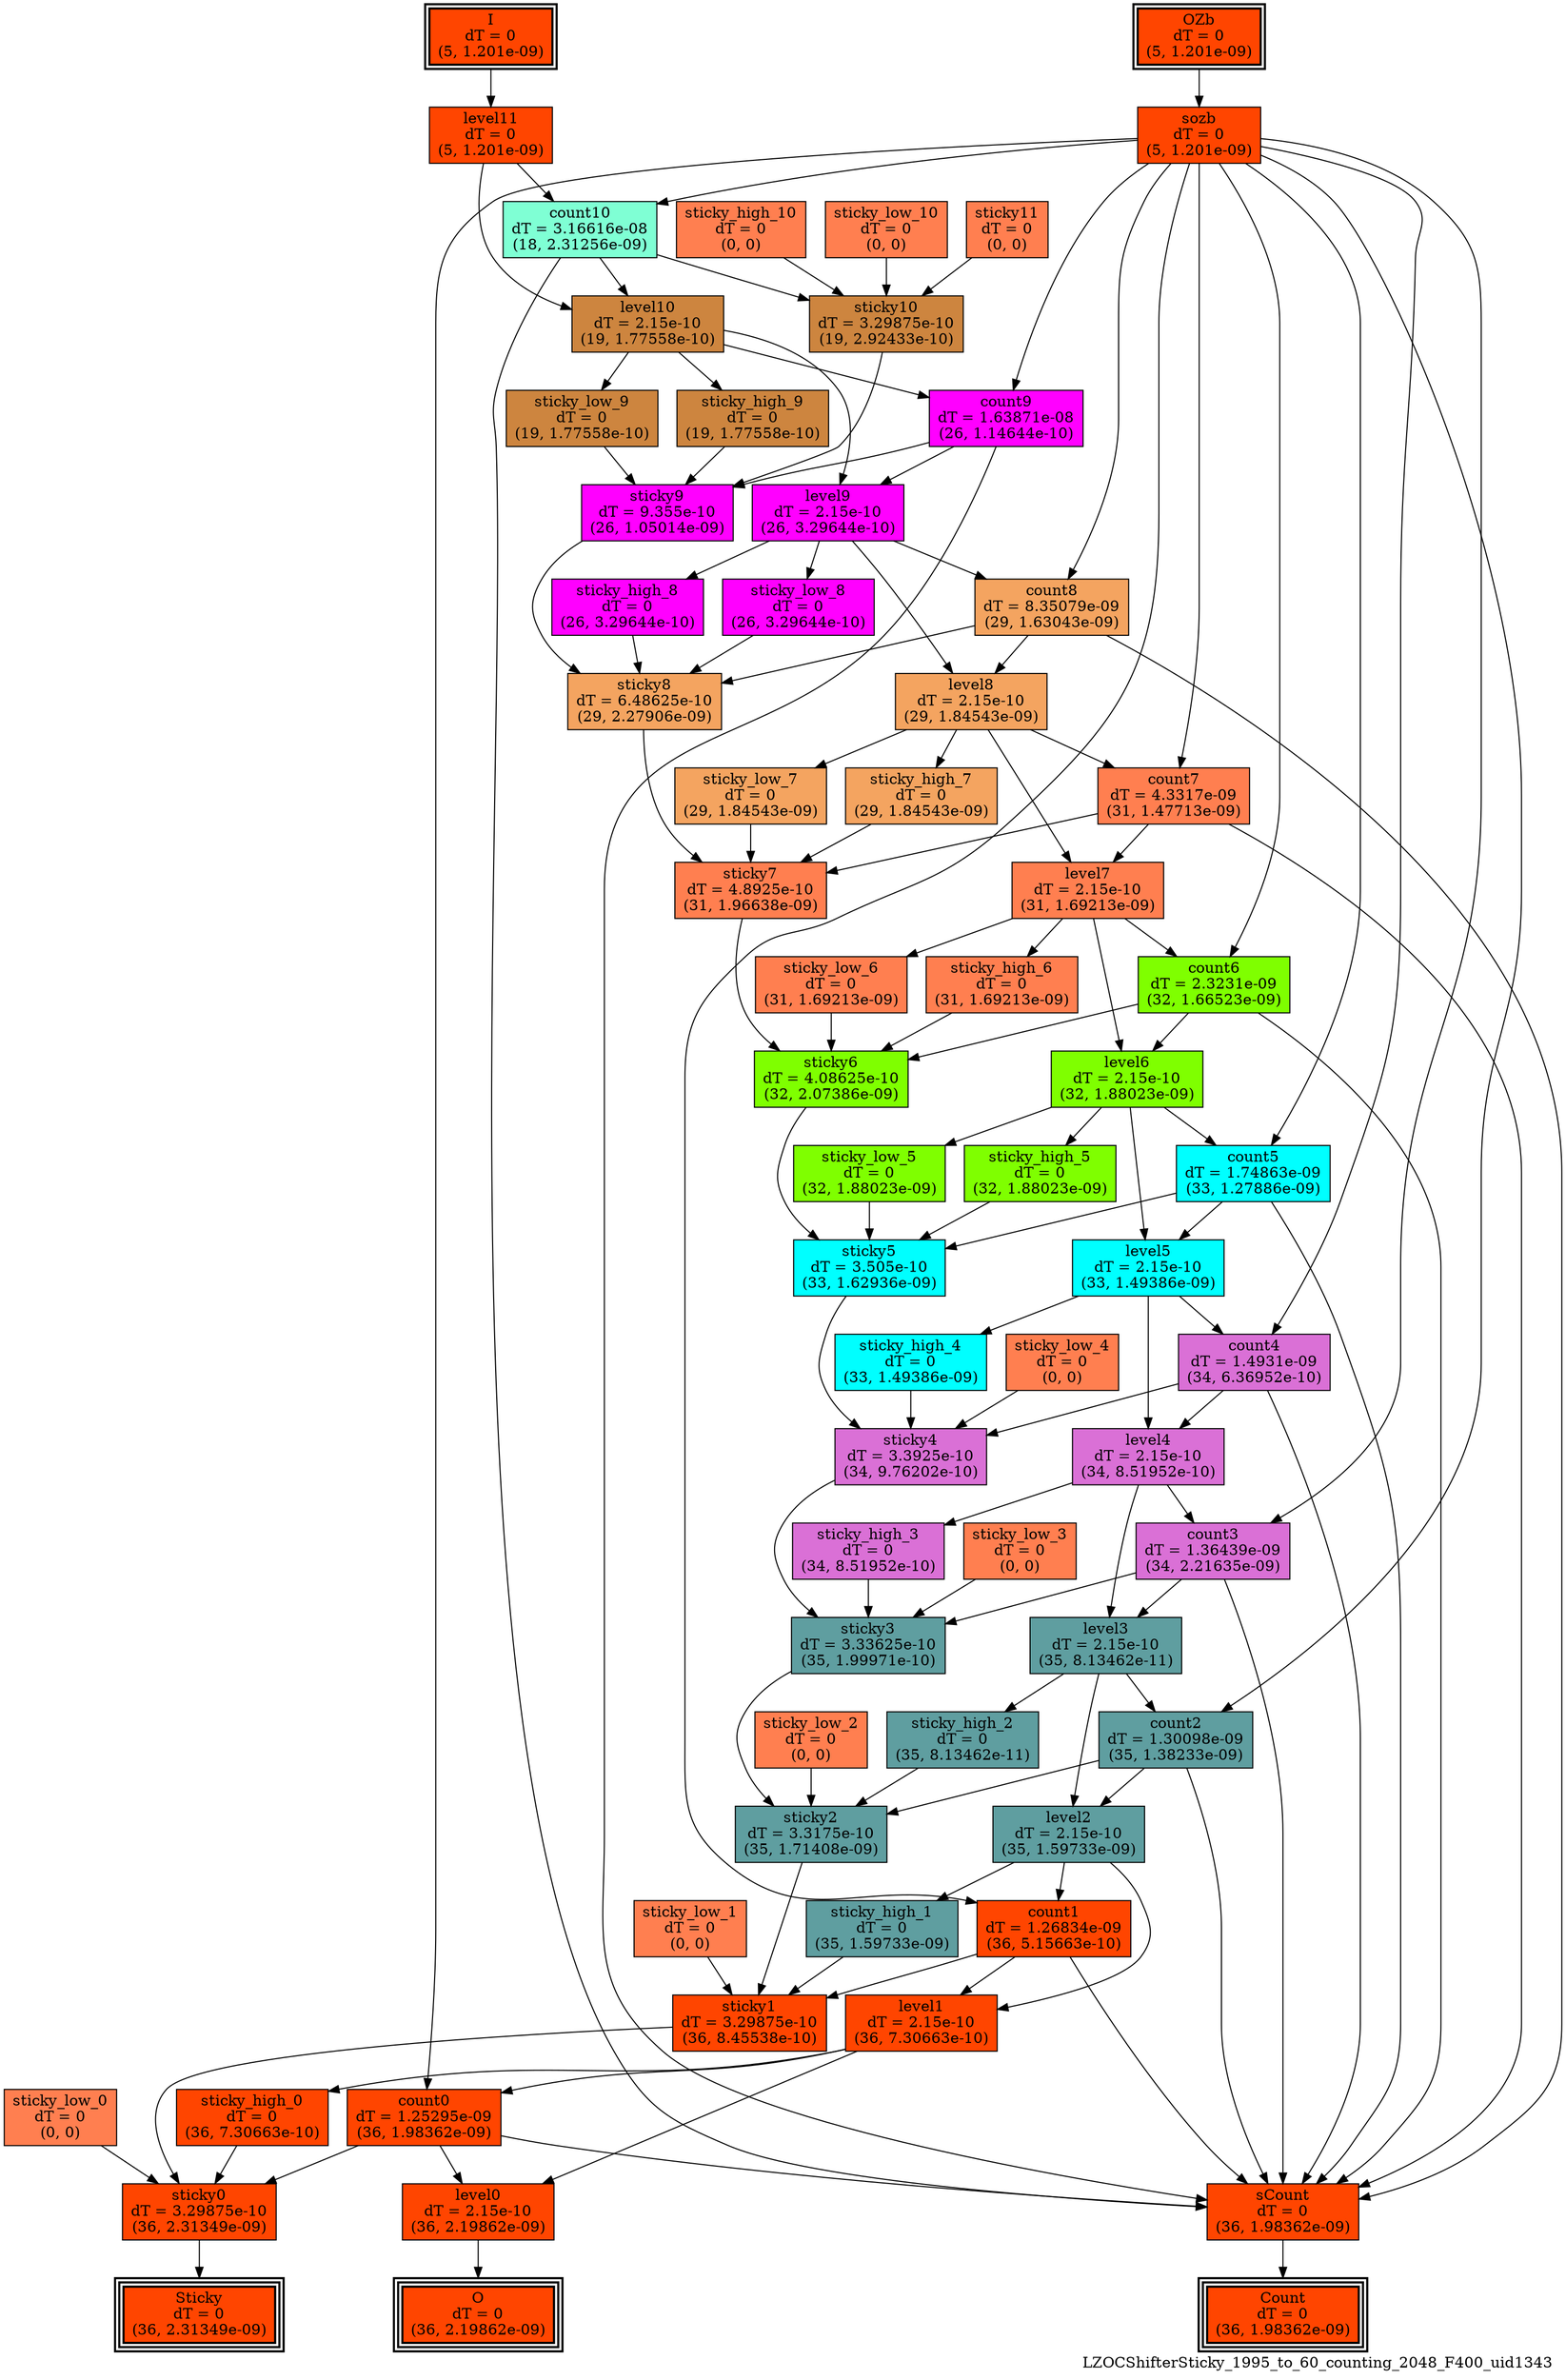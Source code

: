 digraph LZOCShifterSticky_1995_to_60_counting_2048_F400_uid1343
{
	//graph drawing options
	label=LZOCShifterSticky_1995_to_60_counting_2048_F400_uid1343;
	labelloc=bottom;
	labeljust=right;
	ratio=auto;
	nodesep=0.25;
	ranksep=0.5;

	//input/output signals of operator LZOCShifterSticky_1995_to_60_counting_2048_F400_uid1343
	I__LZOCShifterSticky_1995_to_60_counting_2048_F400_uid1343 [ label="I\ndT = 0\n(5, 1.201e-09)", shape=box, color=black, style="bold, filled", fillcolor=orangered, peripheries=2 ];
	OZb__LZOCShifterSticky_1995_to_60_counting_2048_F400_uid1343 [ label="OZb\ndT = 0\n(5, 1.201e-09)", shape=box, color=black, style="bold, filled", fillcolor=orangered, peripheries=2 ];
	Count__LZOCShifterSticky_1995_to_60_counting_2048_F400_uid1343 [ label="Count\ndT = 0\n(36, 1.98362e-09)", shape=box, color=black, style="bold, filled", fillcolor=orangered, peripheries=3 ];
	O__LZOCShifterSticky_1995_to_60_counting_2048_F400_uid1343 [ label="O\ndT = 0\n(36, 2.19862e-09)", shape=box, color=black, style="bold, filled", fillcolor=orangered, peripheries=3 ];
	Sticky__LZOCShifterSticky_1995_to_60_counting_2048_F400_uid1343 [ label="Sticky\ndT = 0\n(36, 2.31349e-09)", shape=box, color=black, style="bold, filled", fillcolor=orangered, peripheries=3 ];
	{rank=same I__LZOCShifterSticky_1995_to_60_counting_2048_F400_uid1343, OZb__LZOCShifterSticky_1995_to_60_counting_2048_F400_uid1343};
	{rank=same Count__LZOCShifterSticky_1995_to_60_counting_2048_F400_uid1343, O__LZOCShifterSticky_1995_to_60_counting_2048_F400_uid1343, Sticky__LZOCShifterSticky_1995_to_60_counting_2048_F400_uid1343};
	//internal signals of operator LZOCShifterSticky_1995_to_60_counting_2048_F400_uid1343
	level11__LZOCShifterSticky_1995_to_60_counting_2048_F400_uid1343 [ label="level11\ndT = 0\n(5, 1.201e-09)", shape=box, color=black, style=filled, fillcolor=orangered, peripheries=1 ];
	sozb__LZOCShifterSticky_1995_to_60_counting_2048_F400_uid1343 [ label="sozb\ndT = 0\n(5, 1.201e-09)", shape=box, color=black, style=filled, fillcolor=orangered, peripheries=1 ];
	sticky11__LZOCShifterSticky_1995_to_60_counting_2048_F400_uid1343 [ label="sticky11\ndT = 0\n(0, 0)", shape=box, color=black, style=filled, fillcolor=coral, peripheries=1 ];
	count10__LZOCShifterSticky_1995_to_60_counting_2048_F400_uid1343 [ label="count10\ndT = 3.16616e-08\n(18, 2.31256e-09)", shape=box, color=black, style=filled, fillcolor=aquamarine, peripheries=1 ];
	level10__LZOCShifterSticky_1995_to_60_counting_2048_F400_uid1343 [ label="level10\ndT = 2.15e-10\n(19, 1.77558e-10)", shape=box, color=black, style=filled, fillcolor=peru, peripheries=1 ];
	sticky_high_10__LZOCShifterSticky_1995_to_60_counting_2048_F400_uid1343 [ label="sticky_high_10\ndT = 0\n(0, 0)", shape=box, color=black, style=filled, fillcolor=coral, peripheries=1 ];
	sticky_low_10__LZOCShifterSticky_1995_to_60_counting_2048_F400_uid1343 [ label="sticky_low_10\ndT = 0\n(0, 0)", shape=box, color=black, style=filled, fillcolor=coral, peripheries=1 ];
	sticky10__LZOCShifterSticky_1995_to_60_counting_2048_F400_uid1343 [ label="sticky10\ndT = 3.29875e-10\n(19, 2.92433e-10)", shape=box, color=black, style=filled, fillcolor=peru, peripheries=1 ];
	count9__LZOCShifterSticky_1995_to_60_counting_2048_F400_uid1343 [ label="count9\ndT = 1.63871e-08\n(26, 1.14644e-10)", shape=box, color=black, style=filled, fillcolor=magenta, peripheries=1 ];
	level9__LZOCShifterSticky_1995_to_60_counting_2048_F400_uid1343 [ label="level9\ndT = 2.15e-10\n(26, 3.29644e-10)", shape=box, color=black, style=filled, fillcolor=magenta, peripheries=1 ];
	sticky_high_9__LZOCShifterSticky_1995_to_60_counting_2048_F400_uid1343 [ label="sticky_high_9\ndT = 0\n(19, 1.77558e-10)", shape=box, color=black, style=filled, fillcolor=peru, peripheries=1 ];
	sticky_low_9__LZOCShifterSticky_1995_to_60_counting_2048_F400_uid1343 [ label="sticky_low_9\ndT = 0\n(19, 1.77558e-10)", shape=box, color=black, style=filled, fillcolor=peru, peripheries=1 ];
	sticky9__LZOCShifterSticky_1995_to_60_counting_2048_F400_uid1343 [ label="sticky9\ndT = 9.355e-10\n(26, 1.05014e-09)", shape=box, color=black, style=filled, fillcolor=magenta, peripheries=1 ];
	count8__LZOCShifterSticky_1995_to_60_counting_2048_F400_uid1343 [ label="count8\ndT = 8.35079e-09\n(29, 1.63043e-09)", shape=box, color=black, style=filled, fillcolor=sandybrown, peripheries=1 ];
	level8__LZOCShifterSticky_1995_to_60_counting_2048_F400_uid1343 [ label="level8\ndT = 2.15e-10\n(29, 1.84543e-09)", shape=box, color=black, style=filled, fillcolor=sandybrown, peripheries=1 ];
	sticky_high_8__LZOCShifterSticky_1995_to_60_counting_2048_F400_uid1343 [ label="sticky_high_8\ndT = 0\n(26, 3.29644e-10)", shape=box, color=black, style=filled, fillcolor=magenta, peripheries=1 ];
	sticky_low_8__LZOCShifterSticky_1995_to_60_counting_2048_F400_uid1343 [ label="sticky_low_8\ndT = 0\n(26, 3.29644e-10)", shape=box, color=black, style=filled, fillcolor=magenta, peripheries=1 ];
	sticky8__LZOCShifterSticky_1995_to_60_counting_2048_F400_uid1343 [ label="sticky8\ndT = 6.48625e-10\n(29, 2.27906e-09)", shape=box, color=black, style=filled, fillcolor=sandybrown, peripheries=1 ];
	count7__LZOCShifterSticky_1995_to_60_counting_2048_F400_uid1343 [ label="count7\ndT = 4.3317e-09\n(31, 1.47713e-09)", shape=box, color=black, style=filled, fillcolor=coral, peripheries=1 ];
	level7__LZOCShifterSticky_1995_to_60_counting_2048_F400_uid1343 [ label="level7\ndT = 2.15e-10\n(31, 1.69213e-09)", shape=box, color=black, style=filled, fillcolor=coral, peripheries=1 ];
	sticky_high_7__LZOCShifterSticky_1995_to_60_counting_2048_F400_uid1343 [ label="sticky_high_7\ndT = 0\n(29, 1.84543e-09)", shape=box, color=black, style=filled, fillcolor=sandybrown, peripheries=1 ];
	sticky_low_7__LZOCShifterSticky_1995_to_60_counting_2048_F400_uid1343 [ label="sticky_low_7\ndT = 0\n(29, 1.84543e-09)", shape=box, color=black, style=filled, fillcolor=sandybrown, peripheries=1 ];
	sticky7__LZOCShifterSticky_1995_to_60_counting_2048_F400_uid1343 [ label="sticky7\ndT = 4.8925e-10\n(31, 1.96638e-09)", shape=box, color=black, style=filled, fillcolor=coral, peripheries=1 ];
	count6__LZOCShifterSticky_1995_to_60_counting_2048_F400_uid1343 [ label="count6\ndT = 2.3231e-09\n(32, 1.66523e-09)", shape=box, color=black, style=filled, fillcolor=chartreuse, peripheries=1 ];
	level6__LZOCShifterSticky_1995_to_60_counting_2048_F400_uid1343 [ label="level6\ndT = 2.15e-10\n(32, 1.88023e-09)", shape=box, color=black, style=filled, fillcolor=chartreuse, peripheries=1 ];
	sticky_high_6__LZOCShifterSticky_1995_to_60_counting_2048_F400_uid1343 [ label="sticky_high_6\ndT = 0\n(31, 1.69213e-09)", shape=box, color=black, style=filled, fillcolor=coral, peripheries=1 ];
	sticky_low_6__LZOCShifterSticky_1995_to_60_counting_2048_F400_uid1343 [ label="sticky_low_6\ndT = 0\n(31, 1.69213e-09)", shape=box, color=black, style=filled, fillcolor=coral, peripheries=1 ];
	sticky6__LZOCShifterSticky_1995_to_60_counting_2048_F400_uid1343 [ label="sticky6\ndT = 4.08625e-10\n(32, 2.07386e-09)", shape=box, color=black, style=filled, fillcolor=chartreuse, peripheries=1 ];
	count5__LZOCShifterSticky_1995_to_60_counting_2048_F400_uid1343 [ label="count5\ndT = 1.74863e-09\n(33, 1.27886e-09)", shape=box, color=black, style=filled, fillcolor=cyan, peripheries=1 ];
	level5__LZOCShifterSticky_1995_to_60_counting_2048_F400_uid1343 [ label="level5\ndT = 2.15e-10\n(33, 1.49386e-09)", shape=box, color=black, style=filled, fillcolor=cyan, peripheries=1 ];
	sticky_high_5__LZOCShifterSticky_1995_to_60_counting_2048_F400_uid1343 [ label="sticky_high_5\ndT = 0\n(32, 1.88023e-09)", shape=box, color=black, style=filled, fillcolor=chartreuse, peripheries=1 ];
	sticky_low_5__LZOCShifterSticky_1995_to_60_counting_2048_F400_uid1343 [ label="sticky_low_5\ndT = 0\n(32, 1.88023e-09)", shape=box, color=black, style=filled, fillcolor=chartreuse, peripheries=1 ];
	sticky5__LZOCShifterSticky_1995_to_60_counting_2048_F400_uid1343 [ label="sticky5\ndT = 3.505e-10\n(33, 1.62936e-09)", shape=box, color=black, style=filled, fillcolor=cyan, peripheries=1 ];
	count4__LZOCShifterSticky_1995_to_60_counting_2048_F400_uid1343 [ label="count4\ndT = 1.4931e-09\n(34, 6.36952e-10)", shape=box, color=black, style=filled, fillcolor=orchid, peripheries=1 ];
	level4__LZOCShifterSticky_1995_to_60_counting_2048_F400_uid1343 [ label="level4\ndT = 2.15e-10\n(34, 8.51952e-10)", shape=box, color=black, style=filled, fillcolor=orchid, peripheries=1 ];
	sticky_high_4__LZOCShifterSticky_1995_to_60_counting_2048_F400_uid1343 [ label="sticky_high_4\ndT = 0\n(33, 1.49386e-09)", shape=box, color=black, style=filled, fillcolor=cyan, peripheries=1 ];
	sticky_low_4__LZOCShifterSticky_1995_to_60_counting_2048_F400_uid1343 [ label="sticky_low_4\ndT = 0\n(0, 0)", shape=box, color=black, style=filled, fillcolor=coral, peripheries=1 ];
	sticky4__LZOCShifterSticky_1995_to_60_counting_2048_F400_uid1343 [ label="sticky4\ndT = 3.3925e-10\n(34, 9.76202e-10)", shape=box, color=black, style=filled, fillcolor=orchid, peripheries=1 ];
	count3__LZOCShifterSticky_1995_to_60_counting_2048_F400_uid1343 [ label="count3\ndT = 1.36439e-09\n(34, 2.21635e-09)", shape=box, color=black, style=filled, fillcolor=orchid, peripheries=1 ];
	level3__LZOCShifterSticky_1995_to_60_counting_2048_F400_uid1343 [ label="level3\ndT = 2.15e-10\n(35, 8.13462e-11)", shape=box, color=black, style=filled, fillcolor=cadetblue, peripheries=1 ];
	sticky_high_3__LZOCShifterSticky_1995_to_60_counting_2048_F400_uid1343 [ label="sticky_high_3\ndT = 0\n(34, 8.51952e-10)", shape=box, color=black, style=filled, fillcolor=orchid, peripheries=1 ];
	sticky_low_3__LZOCShifterSticky_1995_to_60_counting_2048_F400_uid1343 [ label="sticky_low_3\ndT = 0\n(0, 0)", shape=box, color=black, style=filled, fillcolor=coral, peripheries=1 ];
	sticky3__LZOCShifterSticky_1995_to_60_counting_2048_F400_uid1343 [ label="sticky3\ndT = 3.33625e-10\n(35, 1.99971e-10)", shape=box, color=black, style=filled, fillcolor=cadetblue, peripheries=1 ];
	count2__LZOCShifterSticky_1995_to_60_counting_2048_F400_uid1343 [ label="count2\ndT = 1.30098e-09\n(35, 1.38233e-09)", shape=box, color=black, style=filled, fillcolor=cadetblue, peripheries=1 ];
	level2__LZOCShifterSticky_1995_to_60_counting_2048_F400_uid1343 [ label="level2\ndT = 2.15e-10\n(35, 1.59733e-09)", shape=box, color=black, style=filled, fillcolor=cadetblue, peripheries=1 ];
	sticky_high_2__LZOCShifterSticky_1995_to_60_counting_2048_F400_uid1343 [ label="sticky_high_2\ndT = 0\n(35, 8.13462e-11)", shape=box, color=black, style=filled, fillcolor=cadetblue, peripheries=1 ];
	sticky_low_2__LZOCShifterSticky_1995_to_60_counting_2048_F400_uid1343 [ label="sticky_low_2\ndT = 0\n(0, 0)", shape=box, color=black, style=filled, fillcolor=coral, peripheries=1 ];
	sticky2__LZOCShifterSticky_1995_to_60_counting_2048_F400_uid1343 [ label="sticky2\ndT = 3.3175e-10\n(35, 1.71408e-09)", shape=box, color=black, style=filled, fillcolor=cadetblue, peripheries=1 ];
	count1__LZOCShifterSticky_1995_to_60_counting_2048_F400_uid1343 [ label="count1\ndT = 1.26834e-09\n(36, 5.15663e-10)", shape=box, color=black, style=filled, fillcolor=orangered, peripheries=1 ];
	level1__LZOCShifterSticky_1995_to_60_counting_2048_F400_uid1343 [ label="level1\ndT = 2.15e-10\n(36, 7.30663e-10)", shape=box, color=black, style=filled, fillcolor=orangered, peripheries=1 ];
	sticky_high_1__LZOCShifterSticky_1995_to_60_counting_2048_F400_uid1343 [ label="sticky_high_1\ndT = 0\n(35, 1.59733e-09)", shape=box, color=black, style=filled, fillcolor=cadetblue, peripheries=1 ];
	sticky_low_1__LZOCShifterSticky_1995_to_60_counting_2048_F400_uid1343 [ label="sticky_low_1\ndT = 0\n(0, 0)", shape=box, color=black, style=filled, fillcolor=coral, peripheries=1 ];
	sticky1__LZOCShifterSticky_1995_to_60_counting_2048_F400_uid1343 [ label="sticky1\ndT = 3.29875e-10\n(36, 8.45538e-10)", shape=box, color=black, style=filled, fillcolor=orangered, peripheries=1 ];
	count0__LZOCShifterSticky_1995_to_60_counting_2048_F400_uid1343 [ label="count0\ndT = 1.25295e-09\n(36, 1.98362e-09)", shape=box, color=black, style=filled, fillcolor=orangered, peripheries=1 ];
	level0__LZOCShifterSticky_1995_to_60_counting_2048_F400_uid1343 [ label="level0\ndT = 2.15e-10\n(36, 2.19862e-09)", shape=box, color=black, style=filled, fillcolor=orangered, peripheries=1 ];
	sticky_high_0__LZOCShifterSticky_1995_to_60_counting_2048_F400_uid1343 [ label="sticky_high_0\ndT = 0\n(36, 7.30663e-10)", shape=box, color=black, style=filled, fillcolor=orangered, peripheries=1 ];
	sticky_low_0__LZOCShifterSticky_1995_to_60_counting_2048_F400_uid1343 [ label="sticky_low_0\ndT = 0\n(0, 0)", shape=box, color=black, style=filled, fillcolor=coral, peripheries=1 ];
	sticky0__LZOCShifterSticky_1995_to_60_counting_2048_F400_uid1343 [ label="sticky0\ndT = 3.29875e-10\n(36, 2.31349e-09)", shape=box, color=black, style=filled, fillcolor=orangered, peripheries=1 ];
	sCount__LZOCShifterSticky_1995_to_60_counting_2048_F400_uid1343 [ label="sCount\ndT = 0\n(36, 1.98362e-09)", shape=box, color=black, style=filled, fillcolor=orangered, peripheries=1 ];

	//subcomponents of operator LZOCShifterSticky_1995_to_60_counting_2048_F400_uid1343

	//input and internal signal connections of operator LZOCShifterSticky_1995_to_60_counting_2048_F400_uid1343
	I__LZOCShifterSticky_1995_to_60_counting_2048_F400_uid1343 -> level11__LZOCShifterSticky_1995_to_60_counting_2048_F400_uid1343 [ arrowhead=normal, arrowsize=1.0, arrowtail=normal, color=black, dir=forward  ];
	OZb__LZOCShifterSticky_1995_to_60_counting_2048_F400_uid1343 -> sozb__LZOCShifterSticky_1995_to_60_counting_2048_F400_uid1343 [ arrowhead=normal, arrowsize=1.0, arrowtail=normal, color=black, dir=forward  ];
	level11__LZOCShifterSticky_1995_to_60_counting_2048_F400_uid1343 -> count10__LZOCShifterSticky_1995_to_60_counting_2048_F400_uid1343 [ arrowhead=normal, arrowsize=1.0, arrowtail=normal, color=black, dir=forward  ];
	level11__LZOCShifterSticky_1995_to_60_counting_2048_F400_uid1343 -> level10__LZOCShifterSticky_1995_to_60_counting_2048_F400_uid1343 [ arrowhead=normal, arrowsize=1.0, arrowtail=normal, color=black, dir=forward  ];
	sozb__LZOCShifterSticky_1995_to_60_counting_2048_F400_uid1343 -> count10__LZOCShifterSticky_1995_to_60_counting_2048_F400_uid1343 [ arrowhead=normal, arrowsize=1.0, arrowtail=normal, color=black, dir=forward  ];
	sozb__LZOCShifterSticky_1995_to_60_counting_2048_F400_uid1343 -> count9__LZOCShifterSticky_1995_to_60_counting_2048_F400_uid1343 [ arrowhead=normal, arrowsize=1.0, arrowtail=normal, color=black, dir=forward  ];
	sozb__LZOCShifterSticky_1995_to_60_counting_2048_F400_uid1343 -> count8__LZOCShifterSticky_1995_to_60_counting_2048_F400_uid1343 [ arrowhead=normal, arrowsize=1.0, arrowtail=normal, color=black, dir=forward  ];
	sozb__LZOCShifterSticky_1995_to_60_counting_2048_F400_uid1343 -> count7__LZOCShifterSticky_1995_to_60_counting_2048_F400_uid1343 [ arrowhead=normal, arrowsize=1.0, arrowtail=normal, color=black, dir=forward  ];
	sozb__LZOCShifterSticky_1995_to_60_counting_2048_F400_uid1343 -> count6__LZOCShifterSticky_1995_to_60_counting_2048_F400_uid1343 [ arrowhead=normal, arrowsize=1.0, arrowtail=normal, color=black, dir=forward  ];
	sozb__LZOCShifterSticky_1995_to_60_counting_2048_F400_uid1343 -> count5__LZOCShifterSticky_1995_to_60_counting_2048_F400_uid1343 [ arrowhead=normal, arrowsize=1.0, arrowtail=normal, color=black, dir=forward  ];
	sozb__LZOCShifterSticky_1995_to_60_counting_2048_F400_uid1343 -> count4__LZOCShifterSticky_1995_to_60_counting_2048_F400_uid1343 [ arrowhead=normal, arrowsize=1.0, arrowtail=normal, color=black, dir=forward  ];
	sozb__LZOCShifterSticky_1995_to_60_counting_2048_F400_uid1343 -> count3__LZOCShifterSticky_1995_to_60_counting_2048_F400_uid1343 [ arrowhead=normal, arrowsize=1.0, arrowtail=normal, color=black, dir=forward  ];
	sozb__LZOCShifterSticky_1995_to_60_counting_2048_F400_uid1343 -> count2__LZOCShifterSticky_1995_to_60_counting_2048_F400_uid1343 [ arrowhead=normal, arrowsize=1.0, arrowtail=normal, color=black, dir=forward  ];
	sozb__LZOCShifterSticky_1995_to_60_counting_2048_F400_uid1343 -> count1__LZOCShifterSticky_1995_to_60_counting_2048_F400_uid1343 [ arrowhead=normal, arrowsize=1.0, arrowtail=normal, color=black, dir=forward  ];
	sozb__LZOCShifterSticky_1995_to_60_counting_2048_F400_uid1343 -> count0__LZOCShifterSticky_1995_to_60_counting_2048_F400_uid1343 [ arrowhead=normal, arrowsize=1.0, arrowtail=normal, color=black, dir=forward  ];
	sticky11__LZOCShifterSticky_1995_to_60_counting_2048_F400_uid1343 -> sticky10__LZOCShifterSticky_1995_to_60_counting_2048_F400_uid1343 [ arrowhead=normal, arrowsize=1.0, arrowtail=normal, color=black, dir=forward  ];
	count10__LZOCShifterSticky_1995_to_60_counting_2048_F400_uid1343 -> level10__LZOCShifterSticky_1995_to_60_counting_2048_F400_uid1343 [ arrowhead=normal, arrowsize=1.0, arrowtail=normal, color=black, dir=forward  ];
	count10__LZOCShifterSticky_1995_to_60_counting_2048_F400_uid1343 -> sticky10__LZOCShifterSticky_1995_to_60_counting_2048_F400_uid1343 [ arrowhead=normal, arrowsize=1.0, arrowtail=normal, color=black, dir=forward  ];
	count10__LZOCShifterSticky_1995_to_60_counting_2048_F400_uid1343 -> sCount__LZOCShifterSticky_1995_to_60_counting_2048_F400_uid1343 [ arrowhead=normal, arrowsize=1.0, arrowtail=normal, color=black, dir=forward  ];
	level10__LZOCShifterSticky_1995_to_60_counting_2048_F400_uid1343 -> count9__LZOCShifterSticky_1995_to_60_counting_2048_F400_uid1343 [ arrowhead=normal, arrowsize=1.0, arrowtail=normal, color=black, dir=forward  ];
	level10__LZOCShifterSticky_1995_to_60_counting_2048_F400_uid1343 -> level9__LZOCShifterSticky_1995_to_60_counting_2048_F400_uid1343 [ arrowhead=normal, arrowsize=1.0, arrowtail=normal, color=black, dir=forward  ];
	level10__LZOCShifterSticky_1995_to_60_counting_2048_F400_uid1343 -> sticky_high_9__LZOCShifterSticky_1995_to_60_counting_2048_F400_uid1343 [ arrowhead=normal, arrowsize=1.0, arrowtail=normal, color=black, dir=forward  ];
	level10__LZOCShifterSticky_1995_to_60_counting_2048_F400_uid1343 -> sticky_low_9__LZOCShifterSticky_1995_to_60_counting_2048_F400_uid1343 [ arrowhead=normal, arrowsize=1.0, arrowtail=normal, color=black, dir=forward  ];
	sticky_high_10__LZOCShifterSticky_1995_to_60_counting_2048_F400_uid1343 -> sticky10__LZOCShifterSticky_1995_to_60_counting_2048_F400_uid1343 [ arrowhead=normal, arrowsize=1.0, arrowtail=normal, color=black, dir=forward  ];
	sticky_low_10__LZOCShifterSticky_1995_to_60_counting_2048_F400_uid1343 -> sticky10__LZOCShifterSticky_1995_to_60_counting_2048_F400_uid1343 [ arrowhead=normal, arrowsize=1.0, arrowtail=normal, color=black, dir=forward  ];
	sticky10__LZOCShifterSticky_1995_to_60_counting_2048_F400_uid1343 -> sticky9__LZOCShifterSticky_1995_to_60_counting_2048_F400_uid1343 [ arrowhead=normal, arrowsize=1.0, arrowtail=normal, color=black, dir=forward  ];
	count9__LZOCShifterSticky_1995_to_60_counting_2048_F400_uid1343 -> level9__LZOCShifterSticky_1995_to_60_counting_2048_F400_uid1343 [ arrowhead=normal, arrowsize=1.0, arrowtail=normal, color=black, dir=forward  ];
	count9__LZOCShifterSticky_1995_to_60_counting_2048_F400_uid1343 -> sticky9__LZOCShifterSticky_1995_to_60_counting_2048_F400_uid1343 [ arrowhead=normal, arrowsize=1.0, arrowtail=normal, color=black, dir=forward  ];
	count9__LZOCShifterSticky_1995_to_60_counting_2048_F400_uid1343 -> sCount__LZOCShifterSticky_1995_to_60_counting_2048_F400_uid1343 [ arrowhead=normal, arrowsize=1.0, arrowtail=normal, color=black, dir=forward  ];
	level9__LZOCShifterSticky_1995_to_60_counting_2048_F400_uid1343 -> count8__LZOCShifterSticky_1995_to_60_counting_2048_F400_uid1343 [ arrowhead=normal, arrowsize=1.0, arrowtail=normal, color=black, dir=forward  ];
	level9__LZOCShifterSticky_1995_to_60_counting_2048_F400_uid1343 -> level8__LZOCShifterSticky_1995_to_60_counting_2048_F400_uid1343 [ arrowhead=normal, arrowsize=1.0, arrowtail=normal, color=black, dir=forward  ];
	level9__LZOCShifterSticky_1995_to_60_counting_2048_F400_uid1343 -> sticky_high_8__LZOCShifterSticky_1995_to_60_counting_2048_F400_uid1343 [ arrowhead=normal, arrowsize=1.0, arrowtail=normal, color=black, dir=forward  ];
	level9__LZOCShifterSticky_1995_to_60_counting_2048_F400_uid1343 -> sticky_low_8__LZOCShifterSticky_1995_to_60_counting_2048_F400_uid1343 [ arrowhead=normal, arrowsize=1.0, arrowtail=normal, color=black, dir=forward  ];
	sticky_high_9__LZOCShifterSticky_1995_to_60_counting_2048_F400_uid1343 -> sticky9__LZOCShifterSticky_1995_to_60_counting_2048_F400_uid1343 [ arrowhead=normal, arrowsize=1.0, arrowtail=normal, color=black, dir=forward  ];
	sticky_low_9__LZOCShifterSticky_1995_to_60_counting_2048_F400_uid1343 -> sticky9__LZOCShifterSticky_1995_to_60_counting_2048_F400_uid1343 [ arrowhead=normal, arrowsize=1.0, arrowtail=normal, color=black, dir=forward  ];
	sticky9__LZOCShifterSticky_1995_to_60_counting_2048_F400_uid1343 -> sticky8__LZOCShifterSticky_1995_to_60_counting_2048_F400_uid1343 [ arrowhead=normal, arrowsize=1.0, arrowtail=normal, color=black, dir=forward  ];
	count8__LZOCShifterSticky_1995_to_60_counting_2048_F400_uid1343 -> level8__LZOCShifterSticky_1995_to_60_counting_2048_F400_uid1343 [ arrowhead=normal, arrowsize=1.0, arrowtail=normal, color=black, dir=forward  ];
	count8__LZOCShifterSticky_1995_to_60_counting_2048_F400_uid1343 -> sticky8__LZOCShifterSticky_1995_to_60_counting_2048_F400_uid1343 [ arrowhead=normal, arrowsize=1.0, arrowtail=normal, color=black, dir=forward  ];
	count8__LZOCShifterSticky_1995_to_60_counting_2048_F400_uid1343 -> sCount__LZOCShifterSticky_1995_to_60_counting_2048_F400_uid1343 [ arrowhead=normal, arrowsize=1.0, arrowtail=normal, color=black, dir=forward  ];
	level8__LZOCShifterSticky_1995_to_60_counting_2048_F400_uid1343 -> count7__LZOCShifterSticky_1995_to_60_counting_2048_F400_uid1343 [ arrowhead=normal, arrowsize=1.0, arrowtail=normal, color=black, dir=forward  ];
	level8__LZOCShifterSticky_1995_to_60_counting_2048_F400_uid1343 -> level7__LZOCShifterSticky_1995_to_60_counting_2048_F400_uid1343 [ arrowhead=normal, arrowsize=1.0, arrowtail=normal, color=black, dir=forward  ];
	level8__LZOCShifterSticky_1995_to_60_counting_2048_F400_uid1343 -> sticky_high_7__LZOCShifterSticky_1995_to_60_counting_2048_F400_uid1343 [ arrowhead=normal, arrowsize=1.0, arrowtail=normal, color=black, dir=forward  ];
	level8__LZOCShifterSticky_1995_to_60_counting_2048_F400_uid1343 -> sticky_low_7__LZOCShifterSticky_1995_to_60_counting_2048_F400_uid1343 [ arrowhead=normal, arrowsize=1.0, arrowtail=normal, color=black, dir=forward  ];
	sticky_high_8__LZOCShifterSticky_1995_to_60_counting_2048_F400_uid1343 -> sticky8__LZOCShifterSticky_1995_to_60_counting_2048_F400_uid1343 [ arrowhead=normal, arrowsize=1.0, arrowtail=normal, color=black, dir=forward  ];
	sticky_low_8__LZOCShifterSticky_1995_to_60_counting_2048_F400_uid1343 -> sticky8__LZOCShifterSticky_1995_to_60_counting_2048_F400_uid1343 [ arrowhead=normal, arrowsize=1.0, arrowtail=normal, color=black, dir=forward  ];
	sticky8__LZOCShifterSticky_1995_to_60_counting_2048_F400_uid1343 -> sticky7__LZOCShifterSticky_1995_to_60_counting_2048_F400_uid1343 [ arrowhead=normal, arrowsize=1.0, arrowtail=normal, color=black, dir=forward  ];
	count7__LZOCShifterSticky_1995_to_60_counting_2048_F400_uid1343 -> level7__LZOCShifterSticky_1995_to_60_counting_2048_F400_uid1343 [ arrowhead=normal, arrowsize=1.0, arrowtail=normal, color=black, dir=forward  ];
	count7__LZOCShifterSticky_1995_to_60_counting_2048_F400_uid1343 -> sticky7__LZOCShifterSticky_1995_to_60_counting_2048_F400_uid1343 [ arrowhead=normal, arrowsize=1.0, arrowtail=normal, color=black, dir=forward  ];
	count7__LZOCShifterSticky_1995_to_60_counting_2048_F400_uid1343 -> sCount__LZOCShifterSticky_1995_to_60_counting_2048_F400_uid1343 [ arrowhead=normal, arrowsize=1.0, arrowtail=normal, color=black, dir=forward  ];
	level7__LZOCShifterSticky_1995_to_60_counting_2048_F400_uid1343 -> count6__LZOCShifterSticky_1995_to_60_counting_2048_F400_uid1343 [ arrowhead=normal, arrowsize=1.0, arrowtail=normal, color=black, dir=forward  ];
	level7__LZOCShifterSticky_1995_to_60_counting_2048_F400_uid1343 -> level6__LZOCShifterSticky_1995_to_60_counting_2048_F400_uid1343 [ arrowhead=normal, arrowsize=1.0, arrowtail=normal, color=black, dir=forward  ];
	level7__LZOCShifterSticky_1995_to_60_counting_2048_F400_uid1343 -> sticky_high_6__LZOCShifterSticky_1995_to_60_counting_2048_F400_uid1343 [ arrowhead=normal, arrowsize=1.0, arrowtail=normal, color=black, dir=forward  ];
	level7__LZOCShifterSticky_1995_to_60_counting_2048_F400_uid1343 -> sticky_low_6__LZOCShifterSticky_1995_to_60_counting_2048_F400_uid1343 [ arrowhead=normal, arrowsize=1.0, arrowtail=normal, color=black, dir=forward  ];
	sticky_high_7__LZOCShifterSticky_1995_to_60_counting_2048_F400_uid1343 -> sticky7__LZOCShifterSticky_1995_to_60_counting_2048_F400_uid1343 [ arrowhead=normal, arrowsize=1.0, arrowtail=normal, color=black, dir=forward  ];
	sticky_low_7__LZOCShifterSticky_1995_to_60_counting_2048_F400_uid1343 -> sticky7__LZOCShifterSticky_1995_to_60_counting_2048_F400_uid1343 [ arrowhead=normal, arrowsize=1.0, arrowtail=normal, color=black, dir=forward  ];
	sticky7__LZOCShifterSticky_1995_to_60_counting_2048_F400_uid1343 -> sticky6__LZOCShifterSticky_1995_to_60_counting_2048_F400_uid1343 [ arrowhead=normal, arrowsize=1.0, arrowtail=normal, color=black, dir=forward  ];
	count6__LZOCShifterSticky_1995_to_60_counting_2048_F400_uid1343 -> level6__LZOCShifterSticky_1995_to_60_counting_2048_F400_uid1343 [ arrowhead=normal, arrowsize=1.0, arrowtail=normal, color=black, dir=forward  ];
	count6__LZOCShifterSticky_1995_to_60_counting_2048_F400_uid1343 -> sticky6__LZOCShifterSticky_1995_to_60_counting_2048_F400_uid1343 [ arrowhead=normal, arrowsize=1.0, arrowtail=normal, color=black, dir=forward  ];
	count6__LZOCShifterSticky_1995_to_60_counting_2048_F400_uid1343 -> sCount__LZOCShifterSticky_1995_to_60_counting_2048_F400_uid1343 [ arrowhead=normal, arrowsize=1.0, arrowtail=normal, color=black, dir=forward  ];
	level6__LZOCShifterSticky_1995_to_60_counting_2048_F400_uid1343 -> count5__LZOCShifterSticky_1995_to_60_counting_2048_F400_uid1343 [ arrowhead=normal, arrowsize=1.0, arrowtail=normal, color=black, dir=forward  ];
	level6__LZOCShifterSticky_1995_to_60_counting_2048_F400_uid1343 -> level5__LZOCShifterSticky_1995_to_60_counting_2048_F400_uid1343 [ arrowhead=normal, arrowsize=1.0, arrowtail=normal, color=black, dir=forward  ];
	level6__LZOCShifterSticky_1995_to_60_counting_2048_F400_uid1343 -> sticky_high_5__LZOCShifterSticky_1995_to_60_counting_2048_F400_uid1343 [ arrowhead=normal, arrowsize=1.0, arrowtail=normal, color=black, dir=forward  ];
	level6__LZOCShifterSticky_1995_to_60_counting_2048_F400_uid1343 -> sticky_low_5__LZOCShifterSticky_1995_to_60_counting_2048_F400_uid1343 [ arrowhead=normal, arrowsize=1.0, arrowtail=normal, color=black, dir=forward  ];
	sticky_high_6__LZOCShifterSticky_1995_to_60_counting_2048_F400_uid1343 -> sticky6__LZOCShifterSticky_1995_to_60_counting_2048_F400_uid1343 [ arrowhead=normal, arrowsize=1.0, arrowtail=normal, color=black, dir=forward  ];
	sticky_low_6__LZOCShifterSticky_1995_to_60_counting_2048_F400_uid1343 -> sticky6__LZOCShifterSticky_1995_to_60_counting_2048_F400_uid1343 [ arrowhead=normal, arrowsize=1.0, arrowtail=normal, color=black, dir=forward  ];
	sticky6__LZOCShifterSticky_1995_to_60_counting_2048_F400_uid1343 -> sticky5__LZOCShifterSticky_1995_to_60_counting_2048_F400_uid1343 [ arrowhead=normal, arrowsize=1.0, arrowtail=normal, color=black, dir=forward  ];
	count5__LZOCShifterSticky_1995_to_60_counting_2048_F400_uid1343 -> level5__LZOCShifterSticky_1995_to_60_counting_2048_F400_uid1343 [ arrowhead=normal, arrowsize=1.0, arrowtail=normal, color=black, dir=forward  ];
	count5__LZOCShifterSticky_1995_to_60_counting_2048_F400_uid1343 -> sticky5__LZOCShifterSticky_1995_to_60_counting_2048_F400_uid1343 [ arrowhead=normal, arrowsize=1.0, arrowtail=normal, color=black, dir=forward  ];
	count5__LZOCShifterSticky_1995_to_60_counting_2048_F400_uid1343 -> sCount__LZOCShifterSticky_1995_to_60_counting_2048_F400_uid1343 [ arrowhead=normal, arrowsize=1.0, arrowtail=normal, color=black, dir=forward  ];
	level5__LZOCShifterSticky_1995_to_60_counting_2048_F400_uid1343 -> count4__LZOCShifterSticky_1995_to_60_counting_2048_F400_uid1343 [ arrowhead=normal, arrowsize=1.0, arrowtail=normal, color=black, dir=forward  ];
	level5__LZOCShifterSticky_1995_to_60_counting_2048_F400_uid1343 -> level4__LZOCShifterSticky_1995_to_60_counting_2048_F400_uid1343 [ arrowhead=normal, arrowsize=1.0, arrowtail=normal, color=black, dir=forward  ];
	level5__LZOCShifterSticky_1995_to_60_counting_2048_F400_uid1343 -> sticky_high_4__LZOCShifterSticky_1995_to_60_counting_2048_F400_uid1343 [ arrowhead=normal, arrowsize=1.0, arrowtail=normal, color=black, dir=forward  ];
	sticky_high_5__LZOCShifterSticky_1995_to_60_counting_2048_F400_uid1343 -> sticky5__LZOCShifterSticky_1995_to_60_counting_2048_F400_uid1343 [ arrowhead=normal, arrowsize=1.0, arrowtail=normal, color=black, dir=forward  ];
	sticky_low_5__LZOCShifterSticky_1995_to_60_counting_2048_F400_uid1343 -> sticky5__LZOCShifterSticky_1995_to_60_counting_2048_F400_uid1343 [ arrowhead=normal, arrowsize=1.0, arrowtail=normal, color=black, dir=forward  ];
	sticky5__LZOCShifterSticky_1995_to_60_counting_2048_F400_uid1343 -> sticky4__LZOCShifterSticky_1995_to_60_counting_2048_F400_uid1343 [ arrowhead=normal, arrowsize=1.0, arrowtail=normal, color=black, dir=forward  ];
	count4__LZOCShifterSticky_1995_to_60_counting_2048_F400_uid1343 -> level4__LZOCShifterSticky_1995_to_60_counting_2048_F400_uid1343 [ arrowhead=normal, arrowsize=1.0, arrowtail=normal, color=black, dir=forward  ];
	count4__LZOCShifterSticky_1995_to_60_counting_2048_F400_uid1343 -> sticky4__LZOCShifterSticky_1995_to_60_counting_2048_F400_uid1343 [ arrowhead=normal, arrowsize=1.0, arrowtail=normal, color=black, dir=forward  ];
	count4__LZOCShifterSticky_1995_to_60_counting_2048_F400_uid1343 -> sCount__LZOCShifterSticky_1995_to_60_counting_2048_F400_uid1343 [ arrowhead=normal, arrowsize=1.0, arrowtail=normal, color=black, dir=forward  ];
	level4__LZOCShifterSticky_1995_to_60_counting_2048_F400_uid1343 -> count3__LZOCShifterSticky_1995_to_60_counting_2048_F400_uid1343 [ arrowhead=normal, arrowsize=1.0, arrowtail=normal, color=black, dir=forward  ];
	level4__LZOCShifterSticky_1995_to_60_counting_2048_F400_uid1343 -> level3__LZOCShifterSticky_1995_to_60_counting_2048_F400_uid1343 [ arrowhead=normal, arrowsize=1.0, arrowtail=normal, color=black, dir=forward  ];
	level4__LZOCShifterSticky_1995_to_60_counting_2048_F400_uid1343 -> sticky_high_3__LZOCShifterSticky_1995_to_60_counting_2048_F400_uid1343 [ arrowhead=normal, arrowsize=1.0, arrowtail=normal, color=black, dir=forward  ];
	sticky_high_4__LZOCShifterSticky_1995_to_60_counting_2048_F400_uid1343 -> sticky4__LZOCShifterSticky_1995_to_60_counting_2048_F400_uid1343 [ arrowhead=normal, arrowsize=1.0, arrowtail=normal, color=black, dir=forward  ];
	sticky_low_4__LZOCShifterSticky_1995_to_60_counting_2048_F400_uid1343 -> sticky4__LZOCShifterSticky_1995_to_60_counting_2048_F400_uid1343 [ arrowhead=normal, arrowsize=1.0, arrowtail=normal, color=black, dir=forward  ];
	sticky4__LZOCShifterSticky_1995_to_60_counting_2048_F400_uid1343 -> sticky3__LZOCShifterSticky_1995_to_60_counting_2048_F400_uid1343 [ arrowhead=normal, arrowsize=1.0, arrowtail=normal, color=black, dir=forward  ];
	count3__LZOCShifterSticky_1995_to_60_counting_2048_F400_uid1343 -> level3__LZOCShifterSticky_1995_to_60_counting_2048_F400_uid1343 [ arrowhead=normal, arrowsize=1.0, arrowtail=normal, color=black, dir=forward  ];
	count3__LZOCShifterSticky_1995_to_60_counting_2048_F400_uid1343 -> sticky3__LZOCShifterSticky_1995_to_60_counting_2048_F400_uid1343 [ arrowhead=normal, arrowsize=1.0, arrowtail=normal, color=black, dir=forward  ];
	count3__LZOCShifterSticky_1995_to_60_counting_2048_F400_uid1343 -> sCount__LZOCShifterSticky_1995_to_60_counting_2048_F400_uid1343 [ arrowhead=normal, arrowsize=1.0, arrowtail=normal, color=black, dir=forward  ];
	level3__LZOCShifterSticky_1995_to_60_counting_2048_F400_uid1343 -> count2__LZOCShifterSticky_1995_to_60_counting_2048_F400_uid1343 [ arrowhead=normal, arrowsize=1.0, arrowtail=normal, color=black, dir=forward  ];
	level3__LZOCShifterSticky_1995_to_60_counting_2048_F400_uid1343 -> level2__LZOCShifterSticky_1995_to_60_counting_2048_F400_uid1343 [ arrowhead=normal, arrowsize=1.0, arrowtail=normal, color=black, dir=forward  ];
	level3__LZOCShifterSticky_1995_to_60_counting_2048_F400_uid1343 -> sticky_high_2__LZOCShifterSticky_1995_to_60_counting_2048_F400_uid1343 [ arrowhead=normal, arrowsize=1.0, arrowtail=normal, color=black, dir=forward  ];
	sticky_high_3__LZOCShifterSticky_1995_to_60_counting_2048_F400_uid1343 -> sticky3__LZOCShifterSticky_1995_to_60_counting_2048_F400_uid1343 [ arrowhead=normal, arrowsize=1.0, arrowtail=normal, color=black, dir=forward  ];
	sticky_low_3__LZOCShifterSticky_1995_to_60_counting_2048_F400_uid1343 -> sticky3__LZOCShifterSticky_1995_to_60_counting_2048_F400_uid1343 [ arrowhead=normal, arrowsize=1.0, arrowtail=normal, color=black, dir=forward  ];
	sticky3__LZOCShifterSticky_1995_to_60_counting_2048_F400_uid1343 -> sticky2__LZOCShifterSticky_1995_to_60_counting_2048_F400_uid1343 [ arrowhead=normal, arrowsize=1.0, arrowtail=normal, color=black, dir=forward  ];
	count2__LZOCShifterSticky_1995_to_60_counting_2048_F400_uid1343 -> level2__LZOCShifterSticky_1995_to_60_counting_2048_F400_uid1343 [ arrowhead=normal, arrowsize=1.0, arrowtail=normal, color=black, dir=forward  ];
	count2__LZOCShifterSticky_1995_to_60_counting_2048_F400_uid1343 -> sticky2__LZOCShifterSticky_1995_to_60_counting_2048_F400_uid1343 [ arrowhead=normal, arrowsize=1.0, arrowtail=normal, color=black, dir=forward  ];
	count2__LZOCShifterSticky_1995_to_60_counting_2048_F400_uid1343 -> sCount__LZOCShifterSticky_1995_to_60_counting_2048_F400_uid1343 [ arrowhead=normal, arrowsize=1.0, arrowtail=normal, color=black, dir=forward  ];
	level2__LZOCShifterSticky_1995_to_60_counting_2048_F400_uid1343 -> count1__LZOCShifterSticky_1995_to_60_counting_2048_F400_uid1343 [ arrowhead=normal, arrowsize=1.0, arrowtail=normal, color=black, dir=forward  ];
	level2__LZOCShifterSticky_1995_to_60_counting_2048_F400_uid1343 -> level1__LZOCShifterSticky_1995_to_60_counting_2048_F400_uid1343 [ arrowhead=normal, arrowsize=1.0, arrowtail=normal, color=black, dir=forward  ];
	level2__LZOCShifterSticky_1995_to_60_counting_2048_F400_uid1343 -> sticky_high_1__LZOCShifterSticky_1995_to_60_counting_2048_F400_uid1343 [ arrowhead=normal, arrowsize=1.0, arrowtail=normal, color=black, dir=forward  ];
	sticky_high_2__LZOCShifterSticky_1995_to_60_counting_2048_F400_uid1343 -> sticky2__LZOCShifterSticky_1995_to_60_counting_2048_F400_uid1343 [ arrowhead=normal, arrowsize=1.0, arrowtail=normal, color=black, dir=forward  ];
	sticky_low_2__LZOCShifterSticky_1995_to_60_counting_2048_F400_uid1343 -> sticky2__LZOCShifterSticky_1995_to_60_counting_2048_F400_uid1343 [ arrowhead=normal, arrowsize=1.0, arrowtail=normal, color=black, dir=forward  ];
	sticky2__LZOCShifterSticky_1995_to_60_counting_2048_F400_uid1343 -> sticky1__LZOCShifterSticky_1995_to_60_counting_2048_F400_uid1343 [ arrowhead=normal, arrowsize=1.0, arrowtail=normal, color=black, dir=forward  ];
	count1__LZOCShifterSticky_1995_to_60_counting_2048_F400_uid1343 -> level1__LZOCShifterSticky_1995_to_60_counting_2048_F400_uid1343 [ arrowhead=normal, arrowsize=1.0, arrowtail=normal, color=black, dir=forward  ];
	count1__LZOCShifterSticky_1995_to_60_counting_2048_F400_uid1343 -> sticky1__LZOCShifterSticky_1995_to_60_counting_2048_F400_uid1343 [ arrowhead=normal, arrowsize=1.0, arrowtail=normal, color=black, dir=forward  ];
	count1__LZOCShifterSticky_1995_to_60_counting_2048_F400_uid1343 -> sCount__LZOCShifterSticky_1995_to_60_counting_2048_F400_uid1343 [ arrowhead=normal, arrowsize=1.0, arrowtail=normal, color=black, dir=forward  ];
	level1__LZOCShifterSticky_1995_to_60_counting_2048_F400_uid1343 -> count0__LZOCShifterSticky_1995_to_60_counting_2048_F400_uid1343 [ arrowhead=normal, arrowsize=1.0, arrowtail=normal, color=black, dir=forward  ];
	level1__LZOCShifterSticky_1995_to_60_counting_2048_F400_uid1343 -> level0__LZOCShifterSticky_1995_to_60_counting_2048_F400_uid1343 [ arrowhead=normal, arrowsize=1.0, arrowtail=normal, color=black, dir=forward  ];
	level1__LZOCShifterSticky_1995_to_60_counting_2048_F400_uid1343 -> sticky_high_0__LZOCShifterSticky_1995_to_60_counting_2048_F400_uid1343 [ arrowhead=normal, arrowsize=1.0, arrowtail=normal, color=black, dir=forward  ];
	sticky_high_1__LZOCShifterSticky_1995_to_60_counting_2048_F400_uid1343 -> sticky1__LZOCShifterSticky_1995_to_60_counting_2048_F400_uid1343 [ arrowhead=normal, arrowsize=1.0, arrowtail=normal, color=black, dir=forward  ];
	sticky_low_1__LZOCShifterSticky_1995_to_60_counting_2048_F400_uid1343 -> sticky1__LZOCShifterSticky_1995_to_60_counting_2048_F400_uid1343 [ arrowhead=normal, arrowsize=1.0, arrowtail=normal, color=black, dir=forward  ];
	sticky1__LZOCShifterSticky_1995_to_60_counting_2048_F400_uid1343 -> sticky0__LZOCShifterSticky_1995_to_60_counting_2048_F400_uid1343 [ arrowhead=normal, arrowsize=1.0, arrowtail=normal, color=black, dir=forward  ];
	count0__LZOCShifterSticky_1995_to_60_counting_2048_F400_uid1343 -> level0__LZOCShifterSticky_1995_to_60_counting_2048_F400_uid1343 [ arrowhead=normal, arrowsize=1.0, arrowtail=normal, color=black, dir=forward  ];
	count0__LZOCShifterSticky_1995_to_60_counting_2048_F400_uid1343 -> sticky0__LZOCShifterSticky_1995_to_60_counting_2048_F400_uid1343 [ arrowhead=normal, arrowsize=1.0, arrowtail=normal, color=black, dir=forward  ];
	count0__LZOCShifterSticky_1995_to_60_counting_2048_F400_uid1343 -> sCount__LZOCShifterSticky_1995_to_60_counting_2048_F400_uid1343 [ arrowhead=normal, arrowsize=1.0, arrowtail=normal, color=black, dir=forward  ];
	level0__LZOCShifterSticky_1995_to_60_counting_2048_F400_uid1343 -> O__LZOCShifterSticky_1995_to_60_counting_2048_F400_uid1343 [ arrowhead=normal, arrowsize=1.0, arrowtail=normal, color=black, dir=forward  ];
	sticky_high_0__LZOCShifterSticky_1995_to_60_counting_2048_F400_uid1343 -> sticky0__LZOCShifterSticky_1995_to_60_counting_2048_F400_uid1343 [ arrowhead=normal, arrowsize=1.0, arrowtail=normal, color=black, dir=forward  ];
	sticky_low_0__LZOCShifterSticky_1995_to_60_counting_2048_F400_uid1343 -> sticky0__LZOCShifterSticky_1995_to_60_counting_2048_F400_uid1343 [ arrowhead=normal, arrowsize=1.0, arrowtail=normal, color=black, dir=forward  ];
	sticky0__LZOCShifterSticky_1995_to_60_counting_2048_F400_uid1343 -> Sticky__LZOCShifterSticky_1995_to_60_counting_2048_F400_uid1343 [ arrowhead=normal, arrowsize=1.0, arrowtail=normal, color=black, dir=forward  ];
	sCount__LZOCShifterSticky_1995_to_60_counting_2048_F400_uid1343 -> Count__LZOCShifterSticky_1995_to_60_counting_2048_F400_uid1343 [ arrowhead=normal, arrowsize=1.0, arrowtail=normal, color=black, dir=forward  ];
}

